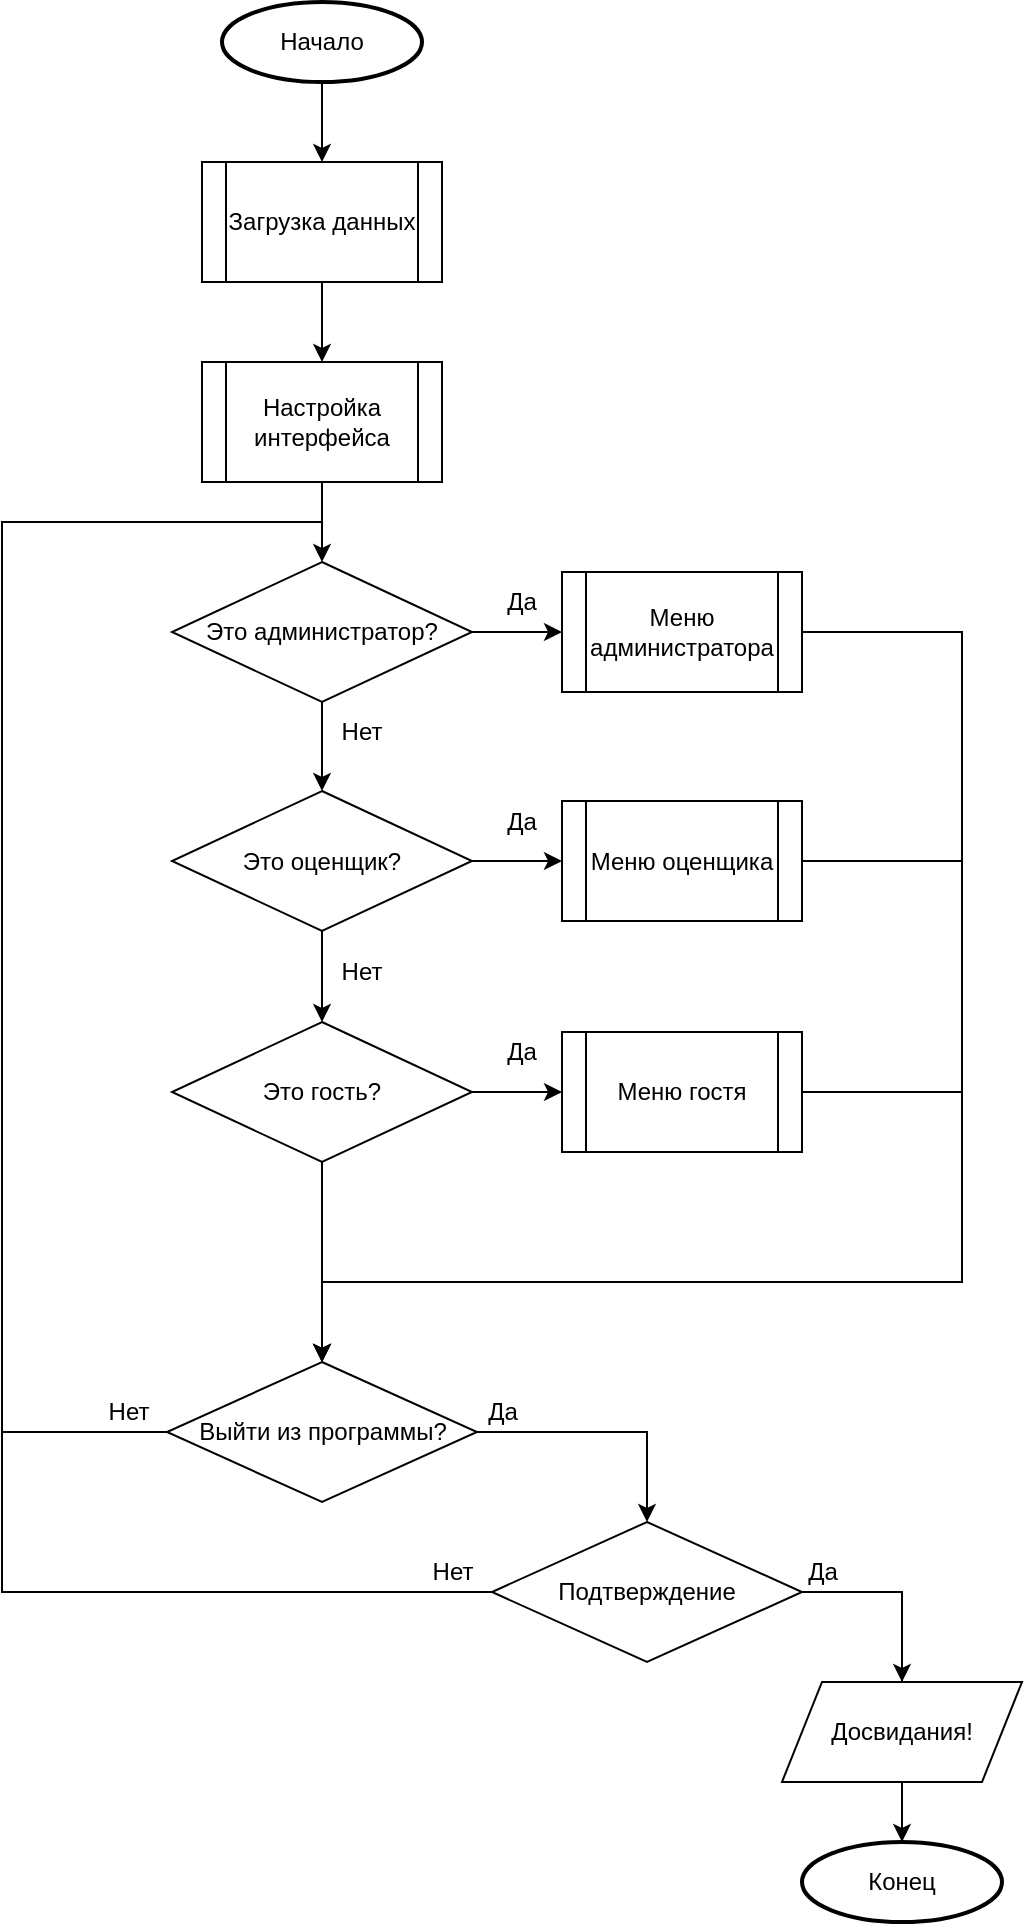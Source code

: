 <mxfile version="25.0.2">
  <diagram name="Страница — 1" id="rLqsgvN2uaHJrymROM_K">
    <mxGraphModel dx="1194" dy="814" grid="1" gridSize="10" guides="1" tooltips="1" connect="1" arrows="1" fold="1" page="1" pageScale="1" pageWidth="827" pageHeight="1169" math="0" shadow="0">
      <root>
        <mxCell id="0" />
        <mxCell id="1" parent="0" />
        <mxCell id="KRjHqMKGUdnukUp_X4yP-3" style="edgeStyle=orthogonalEdgeStyle;rounded=0;orthogonalLoop=1;jettySize=auto;html=1;" edge="1" parent="1" source="KRjHqMKGUdnukUp_X4yP-1" target="KRjHqMKGUdnukUp_X4yP-2">
          <mxGeometry relative="1" as="geometry" />
        </mxCell>
        <mxCell id="KRjHqMKGUdnukUp_X4yP-1" value="Начало" style="strokeWidth=2;html=1;shape=mxgraph.flowchart.start_1;whiteSpace=wrap;" vertex="1" parent="1">
          <mxGeometry x="230" y="120" width="100" height="40" as="geometry" />
        </mxCell>
        <mxCell id="KRjHqMKGUdnukUp_X4yP-5" style="edgeStyle=orthogonalEdgeStyle;rounded=0;orthogonalLoop=1;jettySize=auto;html=1;" edge="1" parent="1" source="KRjHqMKGUdnukUp_X4yP-2" target="KRjHqMKGUdnukUp_X4yP-4">
          <mxGeometry relative="1" as="geometry" />
        </mxCell>
        <mxCell id="KRjHqMKGUdnukUp_X4yP-2" value="Загрузка данных" style="shape=process;whiteSpace=wrap;html=1;backgroundOutline=1;" vertex="1" parent="1">
          <mxGeometry x="220" y="200" width="120" height="60" as="geometry" />
        </mxCell>
        <mxCell id="KRjHqMKGUdnukUp_X4yP-8" style="edgeStyle=orthogonalEdgeStyle;rounded=0;orthogonalLoop=1;jettySize=auto;html=1;" edge="1" parent="1" source="KRjHqMKGUdnukUp_X4yP-4" target="KRjHqMKGUdnukUp_X4yP-7">
          <mxGeometry relative="1" as="geometry" />
        </mxCell>
        <mxCell id="KRjHqMKGUdnukUp_X4yP-4" value="Настройка интерфейса" style="shape=process;whiteSpace=wrap;html=1;backgroundOutline=1;" vertex="1" parent="1">
          <mxGeometry x="220" y="300" width="120" height="60" as="geometry" />
        </mxCell>
        <mxCell id="KRjHqMKGUdnukUp_X4yP-10" style="edgeStyle=orthogonalEdgeStyle;rounded=0;orthogonalLoop=1;jettySize=auto;html=1;" edge="1" parent="1" source="KRjHqMKGUdnukUp_X4yP-7" target="KRjHqMKGUdnukUp_X4yP-9">
          <mxGeometry relative="1" as="geometry" />
        </mxCell>
        <mxCell id="KRjHqMKGUdnukUp_X4yP-17" style="edgeStyle=orthogonalEdgeStyle;rounded=0;orthogonalLoop=1;jettySize=auto;html=1;" edge="1" parent="1" source="KRjHqMKGUdnukUp_X4yP-7" target="KRjHqMKGUdnukUp_X4yP-13">
          <mxGeometry relative="1" as="geometry" />
        </mxCell>
        <mxCell id="KRjHqMKGUdnukUp_X4yP-7" value="Это администратор?" style="rhombus;whiteSpace=wrap;html=1;" vertex="1" parent="1">
          <mxGeometry x="205" y="400" width="150" height="70" as="geometry" />
        </mxCell>
        <mxCell id="KRjHqMKGUdnukUp_X4yP-12" style="edgeStyle=orthogonalEdgeStyle;rounded=0;orthogonalLoop=1;jettySize=auto;html=1;" edge="1" parent="1" source="KRjHqMKGUdnukUp_X4yP-9" target="KRjHqMKGUdnukUp_X4yP-11">
          <mxGeometry relative="1" as="geometry" />
        </mxCell>
        <mxCell id="KRjHqMKGUdnukUp_X4yP-18" style="edgeStyle=orthogonalEdgeStyle;rounded=0;orthogonalLoop=1;jettySize=auto;html=1;" edge="1" parent="1" source="KRjHqMKGUdnukUp_X4yP-9" target="KRjHqMKGUdnukUp_X4yP-14">
          <mxGeometry relative="1" as="geometry" />
        </mxCell>
        <mxCell id="KRjHqMKGUdnukUp_X4yP-9" value="Это оценщик?" style="rhombus;whiteSpace=wrap;html=1;" vertex="1" parent="1">
          <mxGeometry x="205" y="514.5" width="150" height="70" as="geometry" />
        </mxCell>
        <mxCell id="KRjHqMKGUdnukUp_X4yP-19" style="edgeStyle=orthogonalEdgeStyle;rounded=0;orthogonalLoop=1;jettySize=auto;html=1;" edge="1" parent="1" source="KRjHqMKGUdnukUp_X4yP-11" target="KRjHqMKGUdnukUp_X4yP-16">
          <mxGeometry relative="1" as="geometry" />
        </mxCell>
        <mxCell id="KRjHqMKGUdnukUp_X4yP-28" style="edgeStyle=orthogonalEdgeStyle;rounded=0;orthogonalLoop=1;jettySize=auto;html=1;" edge="1" parent="1" source="KRjHqMKGUdnukUp_X4yP-11" target="KRjHqMKGUdnukUp_X4yP-29">
          <mxGeometry relative="1" as="geometry">
            <mxPoint x="280" y="750" as="targetPoint" />
          </mxGeometry>
        </mxCell>
        <mxCell id="KRjHqMKGUdnukUp_X4yP-11" value="Это гость?" style="rhombus;whiteSpace=wrap;html=1;" vertex="1" parent="1">
          <mxGeometry x="205" y="630" width="150" height="70" as="geometry" />
        </mxCell>
        <mxCell id="KRjHqMKGUdnukUp_X4yP-30" style="edgeStyle=orthogonalEdgeStyle;rounded=0;orthogonalLoop=1;jettySize=auto;html=1;" edge="1" parent="1" source="KRjHqMKGUdnukUp_X4yP-13" target="KRjHqMKGUdnukUp_X4yP-29">
          <mxGeometry relative="1" as="geometry">
            <Array as="points">
              <mxPoint x="600" y="435" />
              <mxPoint x="600" y="760" />
              <mxPoint x="280" y="760" />
            </Array>
          </mxGeometry>
        </mxCell>
        <mxCell id="KRjHqMKGUdnukUp_X4yP-13" value="Меню администратора" style="shape=process;whiteSpace=wrap;html=1;backgroundOutline=1;" vertex="1" parent="1">
          <mxGeometry x="400" y="405" width="120" height="60" as="geometry" />
        </mxCell>
        <mxCell id="KRjHqMKGUdnukUp_X4yP-31" style="edgeStyle=orthogonalEdgeStyle;rounded=0;orthogonalLoop=1;jettySize=auto;html=1;" edge="1" parent="1" source="KRjHqMKGUdnukUp_X4yP-14" target="KRjHqMKGUdnukUp_X4yP-29">
          <mxGeometry relative="1" as="geometry">
            <Array as="points">
              <mxPoint x="600" y="550" />
              <mxPoint x="600" y="760" />
              <mxPoint x="280" y="760" />
            </Array>
          </mxGeometry>
        </mxCell>
        <mxCell id="KRjHqMKGUdnukUp_X4yP-14" value="Меню оценщика" style="shape=process;whiteSpace=wrap;html=1;backgroundOutline=1;" vertex="1" parent="1">
          <mxGeometry x="400" y="519.5" width="120" height="60" as="geometry" />
        </mxCell>
        <mxCell id="KRjHqMKGUdnukUp_X4yP-32" style="edgeStyle=orthogonalEdgeStyle;rounded=0;orthogonalLoop=1;jettySize=auto;html=1;entryX=0.5;entryY=0;entryDx=0;entryDy=0;" edge="1" parent="1" source="KRjHqMKGUdnukUp_X4yP-16" target="KRjHqMKGUdnukUp_X4yP-29">
          <mxGeometry relative="1" as="geometry">
            <Array as="points">
              <mxPoint x="600" y="665" />
              <mxPoint x="600" y="760" />
              <mxPoint x="280" y="760" />
            </Array>
          </mxGeometry>
        </mxCell>
        <mxCell id="KRjHqMKGUdnukUp_X4yP-16" value="Меню гостя" style="shape=process;whiteSpace=wrap;html=1;backgroundOutline=1;" vertex="1" parent="1">
          <mxGeometry x="400" y="635" width="120" height="60" as="geometry" />
        </mxCell>
        <mxCell id="KRjHqMKGUdnukUp_X4yP-20" value="Да" style="text;html=1;align=center;verticalAlign=middle;whiteSpace=wrap;rounded=0;" vertex="1" parent="1">
          <mxGeometry x="350" y="405" width="60" height="30" as="geometry" />
        </mxCell>
        <mxCell id="KRjHqMKGUdnukUp_X4yP-21" value="Да" style="text;html=1;align=center;verticalAlign=middle;whiteSpace=wrap;rounded=0;" vertex="1" parent="1">
          <mxGeometry x="350" y="514.5" width="60" height="30" as="geometry" />
        </mxCell>
        <mxCell id="KRjHqMKGUdnukUp_X4yP-22" value="Да" style="text;html=1;align=center;verticalAlign=middle;whiteSpace=wrap;rounded=0;" vertex="1" parent="1">
          <mxGeometry x="350" y="630" width="60" height="30" as="geometry" />
        </mxCell>
        <mxCell id="KRjHqMKGUdnukUp_X4yP-24" value="Нет" style="text;html=1;align=center;verticalAlign=middle;whiteSpace=wrap;rounded=0;" vertex="1" parent="1">
          <mxGeometry x="270" y="590" width="60" height="30" as="geometry" />
        </mxCell>
        <mxCell id="KRjHqMKGUdnukUp_X4yP-25" value="Нет" style="text;html=1;align=center;verticalAlign=middle;whiteSpace=wrap;rounded=0;" vertex="1" parent="1">
          <mxGeometry x="270" y="470" width="60" height="30" as="geometry" />
        </mxCell>
        <mxCell id="KRjHqMKGUdnukUp_X4yP-34" style="edgeStyle=orthogonalEdgeStyle;rounded=0;orthogonalLoop=1;jettySize=auto;html=1;exitX=0;exitY=0.5;exitDx=0;exitDy=0;endArrow=none;endFill=0;" edge="1" parent="1" source="KRjHqMKGUdnukUp_X4yP-29">
          <mxGeometry relative="1" as="geometry">
            <mxPoint x="280" y="369" as="targetPoint" />
            <Array as="points">
              <mxPoint x="120" y="835" />
              <mxPoint x="120" y="380" />
              <mxPoint x="280" y="380" />
            </Array>
          </mxGeometry>
        </mxCell>
        <mxCell id="KRjHqMKGUdnukUp_X4yP-37" style="edgeStyle=orthogonalEdgeStyle;rounded=0;orthogonalLoop=1;jettySize=auto;html=1;" edge="1" parent="1" source="KRjHqMKGUdnukUp_X4yP-29" target="KRjHqMKGUdnukUp_X4yP-36">
          <mxGeometry relative="1" as="geometry" />
        </mxCell>
        <mxCell id="KRjHqMKGUdnukUp_X4yP-29" value="Выйти из программы?" style="rhombus;whiteSpace=wrap;html=1;" vertex="1" parent="1">
          <mxGeometry x="202.5" y="800" width="155" height="70" as="geometry" />
        </mxCell>
        <mxCell id="KRjHqMKGUdnukUp_X4yP-35" value="Нет" style="text;html=1;align=center;verticalAlign=middle;resizable=0;points=[];autosize=1;strokeColor=none;fillColor=none;" vertex="1" parent="1">
          <mxGeometry x="162.5" y="810" width="40" height="30" as="geometry" />
        </mxCell>
        <mxCell id="KRjHqMKGUdnukUp_X4yP-40" style="edgeStyle=orthogonalEdgeStyle;rounded=0;orthogonalLoop=1;jettySize=auto;html=1;" edge="1" parent="1" source="KRjHqMKGUdnukUp_X4yP-45" target="KRjHqMKGUdnukUp_X4yP-39">
          <mxGeometry relative="1" as="geometry">
            <Array as="points">
              <mxPoint x="570" y="915" />
            </Array>
          </mxGeometry>
        </mxCell>
        <mxCell id="KRjHqMKGUdnukUp_X4yP-36" value="Подтверждение" style="rhombus;whiteSpace=wrap;html=1;" vertex="1" parent="1">
          <mxGeometry x="365" y="880" width="155" height="70" as="geometry" />
        </mxCell>
        <mxCell id="KRjHqMKGUdnukUp_X4yP-38" value="Да" style="text;html=1;align=center;verticalAlign=middle;resizable=0;points=[];autosize=1;strokeColor=none;fillColor=none;" vertex="1" parent="1">
          <mxGeometry x="350" y="810" width="40" height="30" as="geometry" />
        </mxCell>
        <mxCell id="KRjHqMKGUdnukUp_X4yP-39" value="Конец" style="strokeWidth=2;html=1;shape=mxgraph.flowchart.start_1;whiteSpace=wrap;" vertex="1" parent="1">
          <mxGeometry x="520" y="1040" width="100" height="40" as="geometry" />
        </mxCell>
        <mxCell id="KRjHqMKGUdnukUp_X4yP-41" value="Да" style="text;html=1;align=center;verticalAlign=middle;resizable=0;points=[];autosize=1;strokeColor=none;fillColor=none;" vertex="1" parent="1">
          <mxGeometry x="510" y="890" width="40" height="30" as="geometry" />
        </mxCell>
        <mxCell id="KRjHqMKGUdnukUp_X4yP-43" value="Нет" style="text;html=1;align=center;verticalAlign=middle;resizable=0;points=[];autosize=1;strokeColor=none;fillColor=none;" vertex="1" parent="1">
          <mxGeometry x="325" y="890" width="40" height="30" as="geometry" />
        </mxCell>
        <mxCell id="KRjHqMKGUdnukUp_X4yP-44" value="" style="endArrow=none;html=1;rounded=0;exitX=0;exitY=0.5;exitDx=0;exitDy=0;endFill=0;" edge="1" parent="1" source="KRjHqMKGUdnukUp_X4yP-36">
          <mxGeometry width="50" height="50" relative="1" as="geometry">
            <mxPoint x="270" y="1030" as="sourcePoint" />
            <mxPoint x="120" y="790" as="targetPoint" />
            <Array as="points">
              <mxPoint x="120" y="915" />
            </Array>
          </mxGeometry>
        </mxCell>
        <mxCell id="KRjHqMKGUdnukUp_X4yP-46" value="" style="edgeStyle=orthogonalEdgeStyle;rounded=0;orthogonalLoop=1;jettySize=auto;html=1;exitX=1;exitY=0.5;exitDx=0;exitDy=0;" edge="1" parent="1" source="KRjHqMKGUdnukUp_X4yP-36" target="KRjHqMKGUdnukUp_X4yP-45">
          <mxGeometry relative="1" as="geometry">
            <mxPoint x="520" y="915" as="sourcePoint" />
            <mxPoint x="570" y="1040" as="targetPoint" />
            <Array as="points" />
          </mxGeometry>
        </mxCell>
        <mxCell id="KRjHqMKGUdnukUp_X4yP-45" value="Досвидания!" style="shape=parallelogram;perimeter=parallelogramPerimeter;whiteSpace=wrap;html=1;fixedSize=1;" vertex="1" parent="1">
          <mxGeometry x="510" y="960" width="120" height="50" as="geometry" />
        </mxCell>
      </root>
    </mxGraphModel>
  </diagram>
</mxfile>
